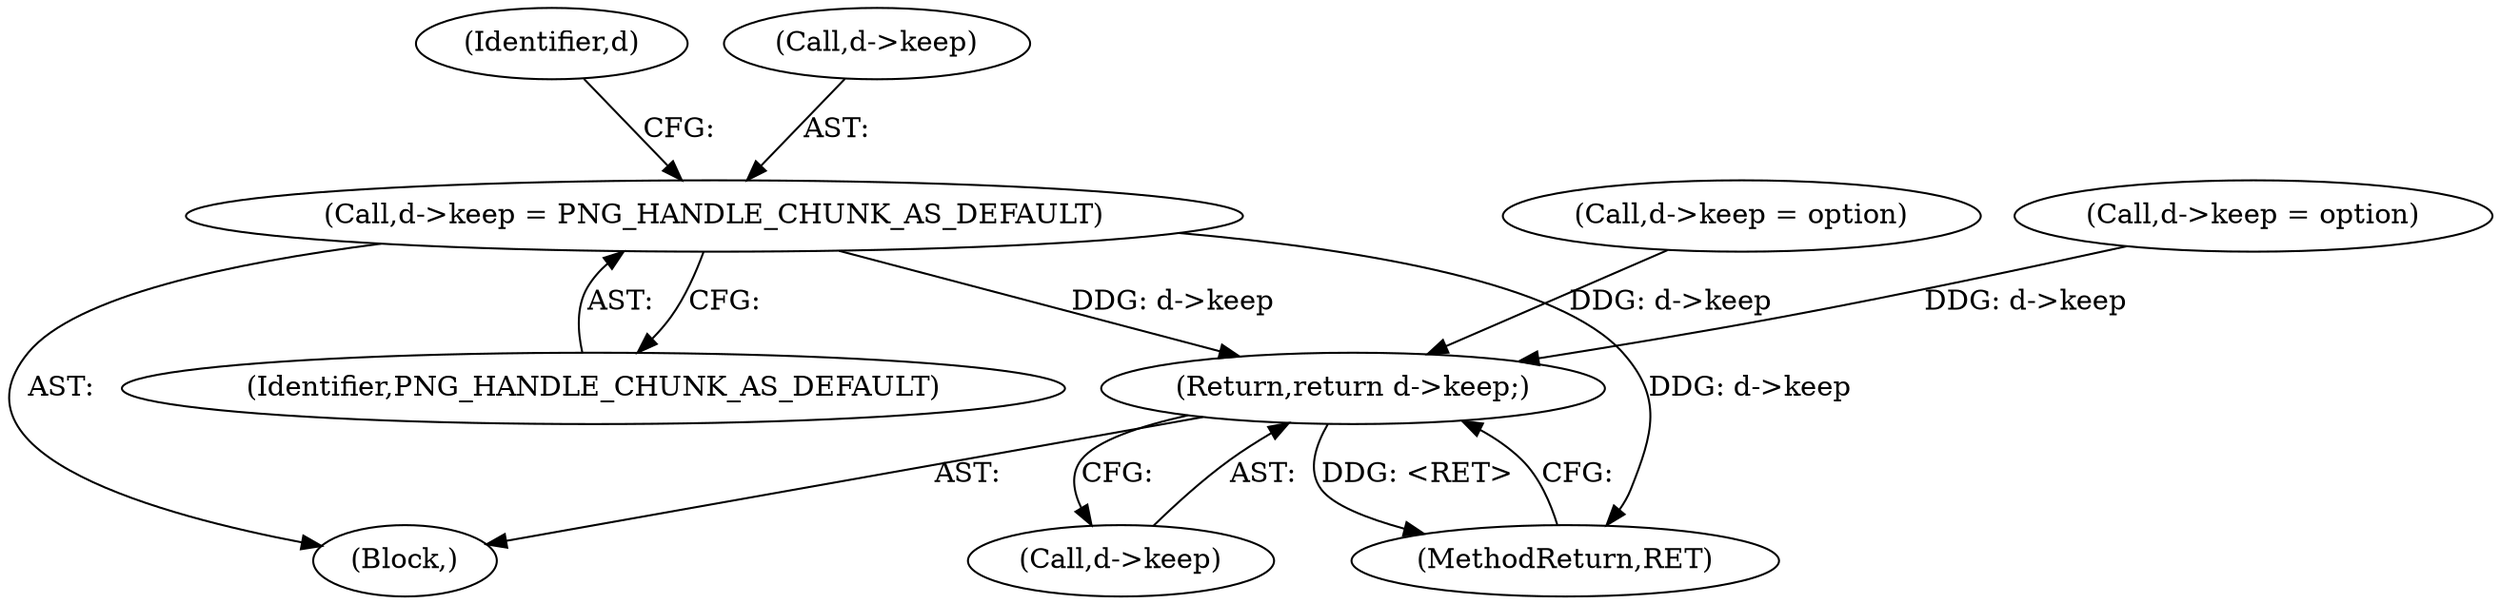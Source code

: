 digraph "0_Android_9d4853418ab2f754c2b63e091c29c5529b8b86ca_32@pointer" {
"1000131" [label="(Call,d->keep = PNG_HANDLE_CHUNK_AS_DEFAULT)"];
"1000644" [label="(Return,return d->keep;)"];
"1000379" [label="(Call,d->keep = option)"];
"1000135" [label="(Identifier,PNG_HANDLE_CHUNK_AS_DEFAULT)"];
"1000648" [label="(MethodReturn,RET)"];
"1000644" [label="(Return,return d->keep;)"];
"1000645" [label="(Call,d->keep)"];
"1000126" [label="(Block,)"];
"1000138" [label="(Identifier,d)"];
"1000131" [label="(Call,d->keep = PNG_HANDLE_CHUNK_AS_DEFAULT)"];
"1000405" [label="(Call,d->keep = option)"];
"1000132" [label="(Call,d->keep)"];
"1000131" -> "1000126"  [label="AST: "];
"1000131" -> "1000135"  [label="CFG: "];
"1000132" -> "1000131"  [label="AST: "];
"1000135" -> "1000131"  [label="AST: "];
"1000138" -> "1000131"  [label="CFG: "];
"1000131" -> "1000648"  [label="DDG: d->keep"];
"1000131" -> "1000644"  [label="DDG: d->keep"];
"1000644" -> "1000126"  [label="AST: "];
"1000644" -> "1000645"  [label="CFG: "];
"1000645" -> "1000644"  [label="AST: "];
"1000648" -> "1000644"  [label="CFG: "];
"1000644" -> "1000648"  [label="DDG: <RET>"];
"1000379" -> "1000644"  [label="DDG: d->keep"];
"1000405" -> "1000644"  [label="DDG: d->keep"];
}
